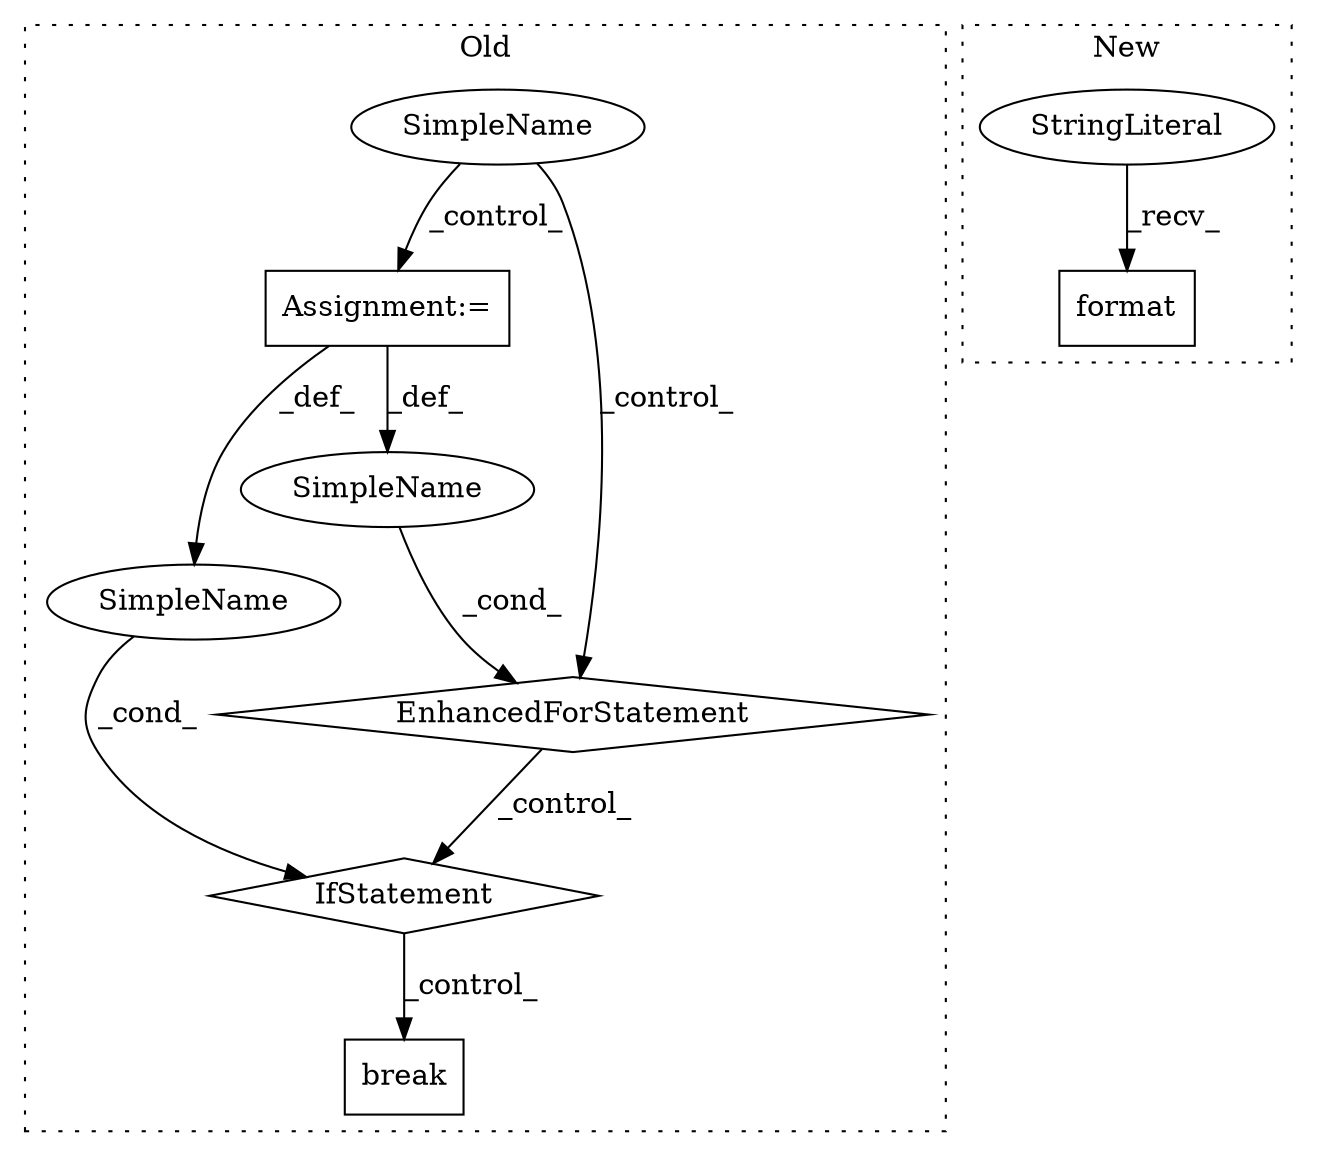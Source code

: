 digraph G {
subgraph cluster0 {
1 [label="break" a="10" s="3221" l="6" shape="box"];
4 [label="IfStatement" a="25" s="3164,3188" l="4,2" shape="diamond"];
5 [label="SimpleName" a="42" s="" l="" shape="ellipse"];
6 [label="SimpleName" a="42" s="" l="" shape="ellipse"];
7 [label="Assignment:=" a="7" s="3052,3152" l="69,2" shape="box"];
8 [label="EnhancedForStatement" a="70" s="3052,3152" l="69,2" shape="diamond"];
9 [label="SimpleName" a="42" s="3125" l="1" shape="ellipse"];
label = "Old";
style="dotted";
}
subgraph cluster1 {
2 [label="format" a="32" s="3279,3301" l="7,1" shape="box"];
3 [label="StringLiteral" a="45" s="3250" l="28" shape="ellipse"];
label = "New";
style="dotted";
}
3 -> 2 [label="_recv_"];
4 -> 1 [label="_control_"];
5 -> 4 [label="_cond_"];
6 -> 7 [label="_control_"];
6 -> 8 [label="_control_"];
7 -> 5 [label="_def_"];
7 -> 9 [label="_def_"];
8 -> 4 [label="_control_"];
9 -> 8 [label="_cond_"];
}
